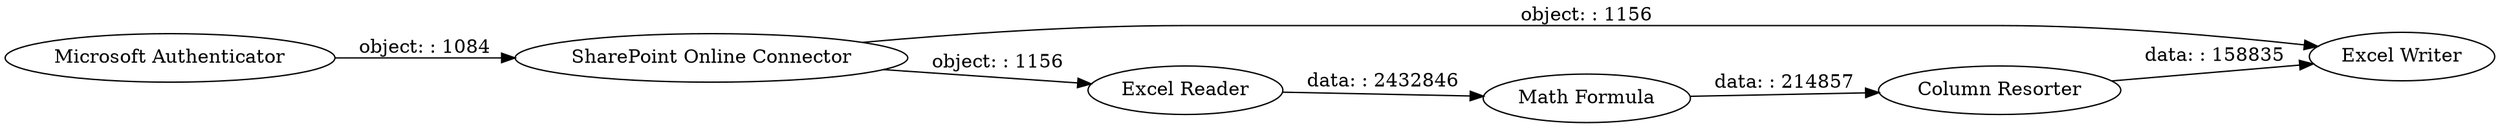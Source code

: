 digraph {
	"4337565562555665102_7" [label="Column Resorter"]
	"4337565562555665102_8" [label="Microsoft Authenticator"]
	"4337565562555665102_6" [label="Math Formula"]
	"4337565562555665102_10" [label="Excel Writer"]
	"4337565562555665102_9" [label="SharePoint Online Connector"]
	"4337565562555665102_1" [label="Excel Reader"]
	"4337565562555665102_7" -> "4337565562555665102_10" [label="data: : 158835"]
	"4337565562555665102_6" -> "4337565562555665102_7" [label="data: : 214857"]
	"4337565562555665102_1" -> "4337565562555665102_6" [label="data: : 2432846"]
	"4337565562555665102_9" -> "4337565562555665102_1" [label="object: : 1156"]
	"4337565562555665102_8" -> "4337565562555665102_9" [label="object: : 1084"]
	"4337565562555665102_9" -> "4337565562555665102_10" [label="object: : 1156"]
	rankdir=LR
}
